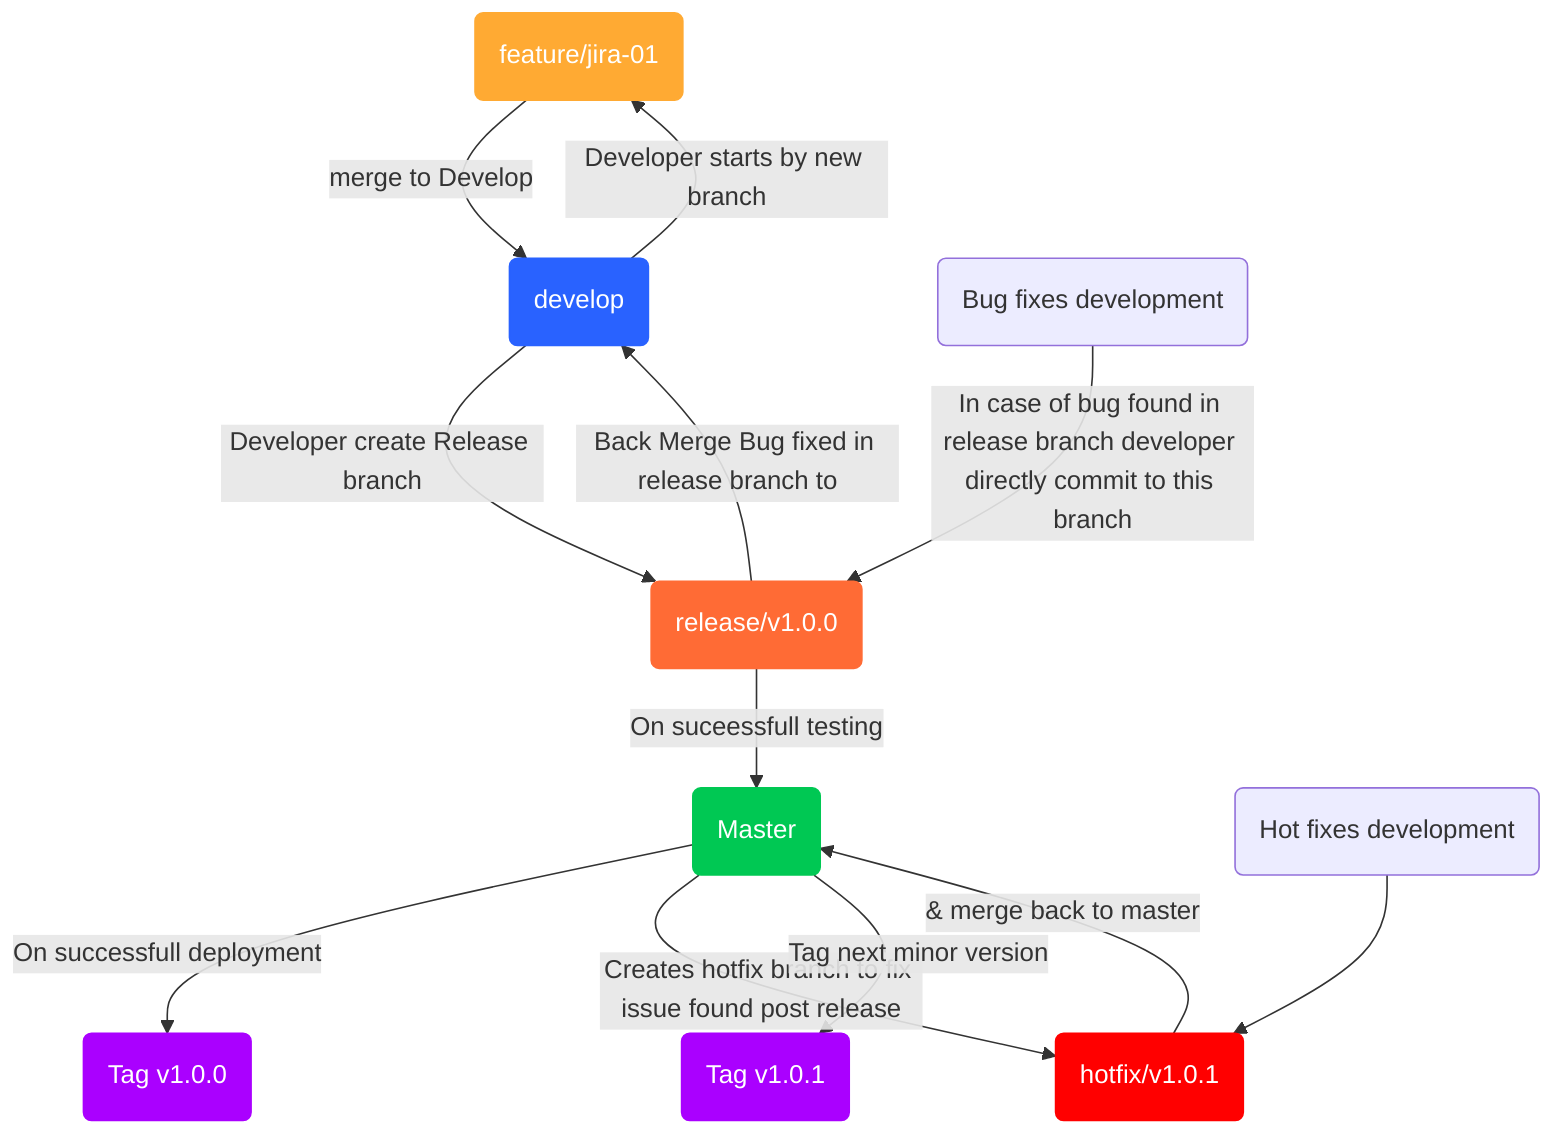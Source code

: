 flowchart TD
    %% Nodes
    A("feature/jira-01")
    B("develop")
    C("release/v1.0.0")
    D("Master")
    E("Bug fixes development")
    G("Tag v1.0.0")
    H("hotfix/v1.0.1")
    K("Tag v1.0.1")
    L("Hot fixes development")

    %% Edge connections between nodes
    B --> |Developer starts by new branch| A
    A-->|merge to Develop| B --> | Developer create Release branch | C --> | On suceessfull testing | D
    E --> | In case of bug found in release branch developer directly commit to this branch | C 
    C --> | Back Merge Bug fixed in release branch to | B
    D --> | On successfull deployment | G
    D --> | Creates hotfix branch to fix issue found post release | H
    H --> | & merge back to master | D
    D --> | Tag next minor version | K
    L --> H
    
    
    %% Labels for clarity
    class B fill:#f9f,stroke:#333,stroke-width:2px
    class C fill:#ff9,stroke:#333,stroke-width:2px
    class E fill:#9f9,stroke:#333,stroke-width:2px
    class H fill:#f99,stroke:#333,stroke-width:2px
    style B color:white, fill:#2962FF,stroke:#2962FF,stroke-width:1px
    style A color:white, fill:#FFAA33,stroke:#FFAA33,stroke-width:1px
    style C color:white, fill:#ff6b35,stroke:#ff6b35,stroke-width:1px
    style D color:white, fill:#00C853,stroke:#00C853,stroke-width:1px
    style G color:white, fill:#AA00FF,stroke:#AA00FF,stroke-width:1px
    style H color:white, fill:red,stroke:red,stroke-width:1px
    style K color:white, fill:#AA00FF,stroke:#AA00FF,stroke-width:1px